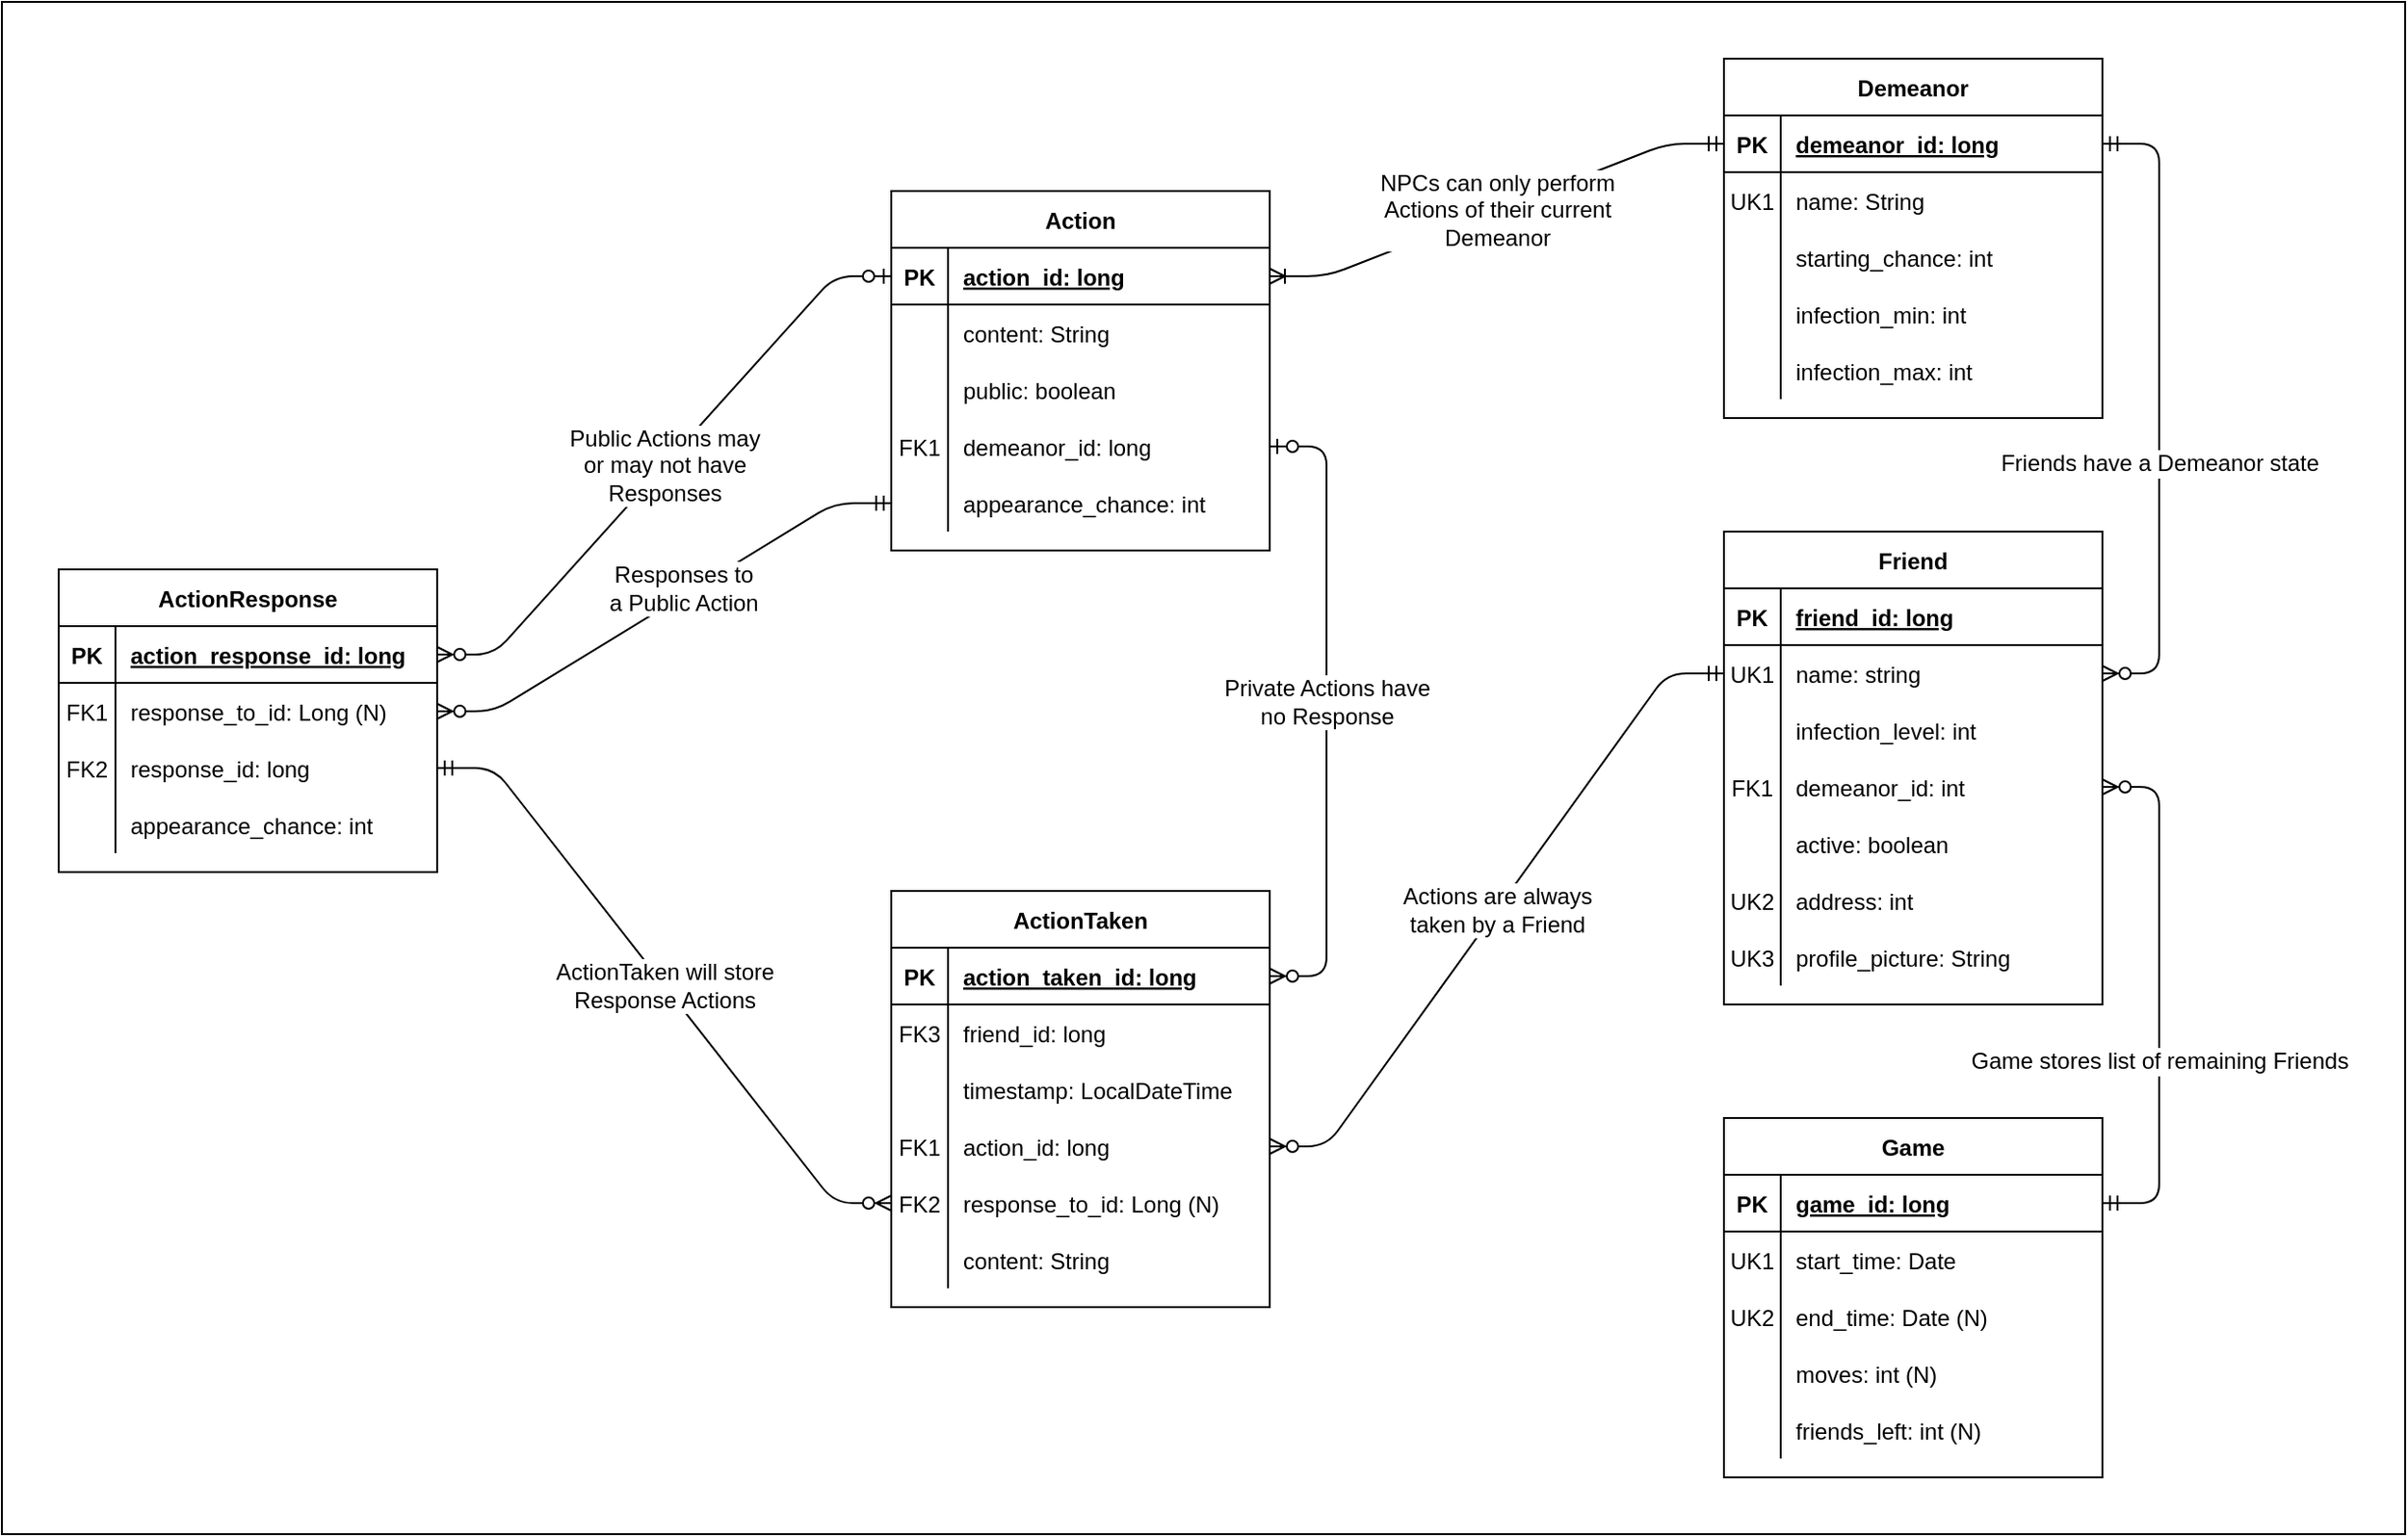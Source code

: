 <mxfile version="13.8.5" type="device"><diagram id="R2lEEEUBdFMjLlhIrx00" name="Page-1"><mxGraphModel dx="572" dy="762" grid="1" gridSize="10" guides="1" tooltips="1" connect="1" arrows="1" fold="1" page="1" pageScale="1" pageWidth="850" pageHeight="1100" math="0" shadow="0" extFonts="Permanent Marker^https://fonts.googleapis.com/css?family=Permanent+Marker"><root><mxCell id="0"/><mxCell id="1" parent="0"/><mxCell id="ursJ2X9sYpABMRAGHstD-187" value="" style="rounded=0;whiteSpace=wrap;html=1;" parent="1" vertex="1"><mxGeometry x="1130" y="630" width="1270" height="810" as="geometry"/></mxCell><mxCell id="rzBxAN7JrpWkWMNCxAh3-235" value="Responses to&lt;br&gt;a Public Action" style="edgeStyle=entityRelationEdgeStyle;fontSize=12;html=1;endArrow=ERzeroToMany;startArrow=ERmandOne;entryX=1;entryY=0.5;entryDx=0;entryDy=0;exitX=0;exitY=0.5;exitDx=0;exitDy=0;" parent="1" source="rzBxAN7JrpWkWMNCxAh3-203" target="rzBxAN7JrpWkWMNCxAh3-213" edge="1"><mxGeometry x="-0.102" y="-3" width="100" height="100" relative="1" as="geometry"><mxPoint x="1900" y="1070" as="sourcePoint"/><mxPoint x="2000" y="970" as="targetPoint"/><mxPoint as="offset"/></mxGeometry></mxCell><mxCell id="rzBxAN7JrpWkWMNCxAh3-236" value="Public Actions may&lt;br&gt;or may not have&lt;br&gt;Responses" style="edgeStyle=entityRelationEdgeStyle;fontSize=12;html=1;endArrow=ERzeroToMany;startArrow=ERzeroToOne;entryX=1;entryY=0.5;entryDx=0;entryDy=0;exitX=0;exitY=0.5;exitDx=0;exitDy=0;" parent="1" source="rzBxAN7JrpWkWMNCxAh3-191" target="rzBxAN7JrpWkWMNCxAh3-210" edge="1"><mxGeometry width="100" height="100" relative="1" as="geometry"><mxPoint x="1850" y="1070" as="sourcePoint"/><mxPoint x="1950" y="970" as="targetPoint"/></mxGeometry></mxCell><mxCell id="rzBxAN7JrpWkWMNCxAh3-253" value="Actions are always&lt;br&gt;taken by a Friend" style="edgeStyle=entityRelationEdgeStyle;fontSize=12;html=1;endArrow=ERzeroToMany;startArrow=ERmandOne;entryX=1;entryY=0.5;entryDx=0;entryDy=0;exitX=0;exitY=0.5;exitDx=0;exitDy=0;" parent="1" source="rzBxAN7JrpWkWMNCxAh3-285" target="rzBxAN7JrpWkWMNCxAh3-247" edge="1"><mxGeometry width="100" height="100" relative="1" as="geometry"><mxPoint x="2220" y="1120" as="sourcePoint"/><mxPoint x="1760" y="1010" as="targetPoint"/></mxGeometry></mxCell><mxCell id="rzBxAN7JrpWkWMNCxAh3-254" value="ActionTaken will store&lt;br&gt;Response Actions" style="edgeStyle=entityRelationEdgeStyle;fontSize=12;html=1;endArrow=ERzeroToMany;startArrow=ERmandOne;entryX=0;entryY=0.5;entryDx=0;entryDy=0;exitX=1;exitY=0.5;exitDx=0;exitDy=0;" parent="1" source="rzBxAN7JrpWkWMNCxAh3-216" target="rzBxAN7JrpWkWMNCxAh3-250" edge="1"><mxGeometry width="100" height="100" relative="1" as="geometry"><mxPoint x="1450" y="910" as="sourcePoint"/><mxPoint x="2320" y="1040" as="targetPoint"/></mxGeometry></mxCell><mxCell id="rzBxAN7JrpWkWMNCxAh3-255" value="Private Actions have&lt;br&gt;no Response" style="edgeStyle=entityRelationEdgeStyle;fontSize=12;html=1;endArrow=ERzeroToMany;startArrow=ERzeroToOne;exitX=1;exitY=0.5;exitDx=0;exitDy=0;" parent="1" source="rzBxAN7JrpWkWMNCxAh3-200" target="rzBxAN7JrpWkWMNCxAh3-238" edge="1"><mxGeometry x="-0.029" width="100" height="100" relative="1" as="geometry"><mxPoint x="2130" y="1080" as="sourcePoint"/><mxPoint x="2230" y="980" as="targetPoint"/><mxPoint as="offset"/></mxGeometry></mxCell><mxCell id="rzBxAN7JrpWkWMNCxAh3-311" value="Game stores list of remaining Friends" style="edgeStyle=entityRelationEdgeStyle;fontSize=12;html=1;endArrow=ERzeroToMany;startArrow=ERmandOne;exitX=1;exitY=0.5;exitDx=0;exitDy=0;entryX=1;entryY=0.5;entryDx=0;entryDy=0;" parent="1" source="rzBxAN7JrpWkWMNCxAh3-260" target="rzBxAN7JrpWkWMNCxAh3-291" edge="1"><mxGeometry x="-0.25" width="100" height="100" relative="1" as="geometry"><mxPoint x="2050" y="800" as="sourcePoint"/><mxPoint x="1430" y="1100" as="targetPoint"/><mxPoint as="offset"/></mxGeometry></mxCell><mxCell id="rzBxAN7JrpWkWMNCxAh3-315" value="NPCs can only perform&lt;br&gt;Actions of their current&lt;br&gt;Demeanor" style="edgeStyle=entityRelationEdgeStyle;fontSize=12;html=1;endArrow=ERoneToMany;startArrow=ERmandOne;exitX=0;exitY=0.5;exitDx=0;exitDy=0;entryX=1;entryY=0.5;entryDx=0;entryDy=0;" parent="1" source="rzBxAN7JrpWkWMNCxAh3-301" target="rzBxAN7JrpWkWMNCxAh3-191" edge="1"><mxGeometry width="100" height="100" relative="1" as="geometry"><mxPoint x="1910" y="940" as="sourcePoint"/><mxPoint x="2010" y="840" as="targetPoint"/></mxGeometry></mxCell><mxCell id="rzBxAN7JrpWkWMNCxAh3-190" value="Action" style="shape=table;startSize=30;container=1;collapsible=1;childLayout=tableLayout;fixedRows=1;rowLines=0;fontStyle=1;align=center;resizeLast=1;" parent="1" vertex="1"><mxGeometry x="1600" y="730" width="200" height="190" as="geometry"/></mxCell><mxCell id="rzBxAN7JrpWkWMNCxAh3-191" value="" style="shape=partialRectangle;collapsible=0;dropTarget=0;pointerEvents=0;fillColor=none;top=0;left=0;bottom=1;right=0;points=[[0,0.5],[1,0.5]];portConstraint=eastwest;" parent="rzBxAN7JrpWkWMNCxAh3-190" vertex="1"><mxGeometry y="30" width="200" height="30" as="geometry"/></mxCell><mxCell id="rzBxAN7JrpWkWMNCxAh3-192" value="PK" style="shape=partialRectangle;connectable=0;fillColor=none;top=0;left=0;bottom=0;right=0;fontStyle=1;overflow=hidden;" parent="rzBxAN7JrpWkWMNCxAh3-191" vertex="1"><mxGeometry width="30" height="30" as="geometry"/></mxCell><mxCell id="rzBxAN7JrpWkWMNCxAh3-193" value="action_id: long" style="shape=partialRectangle;connectable=0;fillColor=none;top=0;left=0;bottom=0;right=0;align=left;spacingLeft=6;fontStyle=5;overflow=hidden;" parent="rzBxAN7JrpWkWMNCxAh3-191" vertex="1"><mxGeometry x="30" width="170" height="30" as="geometry"/></mxCell><mxCell id="rzBxAN7JrpWkWMNCxAh3-194" value="" style="shape=partialRectangle;collapsible=0;dropTarget=0;pointerEvents=0;fillColor=none;top=0;left=0;bottom=0;right=0;points=[[0,0.5],[1,0.5]];portConstraint=eastwest;" parent="rzBxAN7JrpWkWMNCxAh3-190" vertex="1"><mxGeometry y="60" width="200" height="30" as="geometry"/></mxCell><mxCell id="rzBxAN7JrpWkWMNCxAh3-195" value="" style="shape=partialRectangle;connectable=0;fillColor=none;top=0;left=0;bottom=0;right=0;editable=1;overflow=hidden;" parent="rzBxAN7JrpWkWMNCxAh3-194" vertex="1"><mxGeometry width="30" height="30" as="geometry"/></mxCell><mxCell id="rzBxAN7JrpWkWMNCxAh3-196" value="content: String" style="shape=partialRectangle;connectable=0;fillColor=none;top=0;left=0;bottom=0;right=0;align=left;spacingLeft=6;overflow=hidden;" parent="rzBxAN7JrpWkWMNCxAh3-194" vertex="1"><mxGeometry x="30" width="170" height="30" as="geometry"/></mxCell><mxCell id="rzBxAN7JrpWkWMNCxAh3-197" value="" style="shape=partialRectangle;collapsible=0;dropTarget=0;pointerEvents=0;fillColor=none;top=0;left=0;bottom=0;right=0;points=[[0,0.5],[1,0.5]];portConstraint=eastwest;" parent="rzBxAN7JrpWkWMNCxAh3-190" vertex="1"><mxGeometry y="90" width="200" height="30" as="geometry"/></mxCell><mxCell id="rzBxAN7JrpWkWMNCxAh3-198" value="" style="shape=partialRectangle;connectable=0;fillColor=none;top=0;left=0;bottom=0;right=0;editable=1;overflow=hidden;" parent="rzBxAN7JrpWkWMNCxAh3-197" vertex="1"><mxGeometry width="30" height="30" as="geometry"/></mxCell><mxCell id="rzBxAN7JrpWkWMNCxAh3-199" value="public: boolean" style="shape=partialRectangle;connectable=0;fillColor=none;top=0;left=0;bottom=0;right=0;align=left;spacingLeft=6;overflow=hidden;" parent="rzBxAN7JrpWkWMNCxAh3-197" vertex="1"><mxGeometry x="30" width="170" height="30" as="geometry"/></mxCell><mxCell id="rzBxAN7JrpWkWMNCxAh3-200" value="" style="shape=partialRectangle;collapsible=0;dropTarget=0;pointerEvents=0;fillColor=none;top=0;left=0;bottom=0;right=0;points=[[0,0.5],[1,0.5]];portConstraint=eastwest;" parent="rzBxAN7JrpWkWMNCxAh3-190" vertex="1"><mxGeometry y="120" width="200" height="30" as="geometry"/></mxCell><mxCell id="rzBxAN7JrpWkWMNCxAh3-201" value="FK1" style="shape=partialRectangle;connectable=0;fillColor=none;top=0;left=0;bottom=0;right=0;editable=1;overflow=hidden;" parent="rzBxAN7JrpWkWMNCxAh3-200" vertex="1"><mxGeometry width="30" height="30" as="geometry"/></mxCell><mxCell id="rzBxAN7JrpWkWMNCxAh3-202" value="demeanor_id: long" style="shape=partialRectangle;connectable=0;fillColor=none;top=0;left=0;bottom=0;right=0;align=left;spacingLeft=6;overflow=hidden;" parent="rzBxAN7JrpWkWMNCxAh3-200" vertex="1"><mxGeometry x="30" width="170" height="30" as="geometry"/></mxCell><mxCell id="rzBxAN7JrpWkWMNCxAh3-203" value="" style="shape=partialRectangle;collapsible=0;dropTarget=0;pointerEvents=0;fillColor=none;top=0;left=0;bottom=0;right=0;points=[[0,0.5],[1,0.5]];portConstraint=eastwest;" parent="rzBxAN7JrpWkWMNCxAh3-190" vertex="1"><mxGeometry y="150" width="200" height="30" as="geometry"/></mxCell><mxCell id="rzBxAN7JrpWkWMNCxAh3-204" value="" style="shape=partialRectangle;connectable=0;fillColor=none;top=0;left=0;bottom=0;right=0;editable=1;overflow=hidden;" parent="rzBxAN7JrpWkWMNCxAh3-203" vertex="1"><mxGeometry width="30" height="30" as="geometry"/></mxCell><mxCell id="rzBxAN7JrpWkWMNCxAh3-205" value="appearance_chance: int" style="shape=partialRectangle;connectable=0;fillColor=none;top=0;left=0;bottom=0;right=0;align=left;spacingLeft=6;overflow=hidden;" parent="rzBxAN7JrpWkWMNCxAh3-203" vertex="1"><mxGeometry x="30" width="170" height="30" as="geometry"/></mxCell><mxCell id="rzBxAN7JrpWkWMNCxAh3-317" value="Friends have a Demeanor state" style="edgeStyle=entityRelationEdgeStyle;fontSize=12;html=1;endArrow=ERzeroToMany;startArrow=ERmandOne;entryX=1;entryY=0.5;entryDx=0;entryDy=0;exitX=1;exitY=0.5;exitDx=0;exitDy=0;" parent="1" source="rzBxAN7JrpWkWMNCxAh3-301" target="rzBxAN7JrpWkWMNCxAh3-285" edge="1"><mxGeometry x="0.171" width="100" height="100" relative="1" as="geometry"><mxPoint x="2170" y="830" as="sourcePoint"/><mxPoint x="2270" y="760" as="targetPoint"/><mxPoint as="offset"/></mxGeometry></mxCell><mxCell id="rzBxAN7JrpWkWMNCxAh3-300" value="Demeanor" style="shape=table;startSize=30;container=1;collapsible=1;childLayout=tableLayout;fixedRows=1;rowLines=0;fontStyle=1;align=center;resizeLast=1;" parent="1" vertex="1"><mxGeometry x="2040" y="660" width="200" height="190" as="geometry"/></mxCell><mxCell id="rzBxAN7JrpWkWMNCxAh3-301" value="" style="shape=partialRectangle;collapsible=0;dropTarget=0;pointerEvents=0;fillColor=none;top=0;left=0;bottom=1;right=0;points=[[0,0.5],[1,0.5]];portConstraint=eastwest;" parent="rzBxAN7JrpWkWMNCxAh3-300" vertex="1"><mxGeometry y="30" width="200" height="30" as="geometry"/></mxCell><mxCell id="rzBxAN7JrpWkWMNCxAh3-302" value="PK" style="shape=partialRectangle;connectable=0;fillColor=none;top=0;left=0;bottom=0;right=0;fontStyle=1;overflow=hidden;" parent="rzBxAN7JrpWkWMNCxAh3-301" vertex="1"><mxGeometry width="30" height="30" as="geometry"/></mxCell><mxCell id="rzBxAN7JrpWkWMNCxAh3-303" value="demeanor_id: long" style="shape=partialRectangle;connectable=0;fillColor=none;top=0;left=0;bottom=0;right=0;align=left;spacingLeft=6;fontStyle=5;overflow=hidden;" parent="rzBxAN7JrpWkWMNCxAh3-301" vertex="1"><mxGeometry x="30" width="170" height="30" as="geometry"/></mxCell><mxCell id="rzBxAN7JrpWkWMNCxAh3-304" value="" style="shape=partialRectangle;collapsible=0;dropTarget=0;pointerEvents=0;fillColor=none;top=0;left=0;bottom=0;right=0;points=[[0,0.5],[1,0.5]];portConstraint=eastwest;" parent="rzBxAN7JrpWkWMNCxAh3-300" vertex="1"><mxGeometry y="60" width="200" height="30" as="geometry"/></mxCell><mxCell id="rzBxAN7JrpWkWMNCxAh3-305" value="UK1" style="shape=partialRectangle;connectable=0;fillColor=none;top=0;left=0;bottom=0;right=0;editable=1;overflow=hidden;" parent="rzBxAN7JrpWkWMNCxAh3-304" vertex="1"><mxGeometry width="30" height="30" as="geometry"/></mxCell><mxCell id="rzBxAN7JrpWkWMNCxAh3-306" value="name: String" style="shape=partialRectangle;connectable=0;fillColor=none;top=0;left=0;bottom=0;right=0;align=left;spacingLeft=6;overflow=hidden;" parent="rzBxAN7JrpWkWMNCxAh3-304" vertex="1"><mxGeometry x="30" width="170" height="30" as="geometry"/></mxCell><mxCell id="rzBxAN7JrpWkWMNCxAh3-318" value="" style="shape=partialRectangle;collapsible=0;dropTarget=0;pointerEvents=0;fillColor=none;top=0;left=0;bottom=0;right=0;points=[[0,0.5],[1,0.5]];portConstraint=eastwest;" parent="rzBxAN7JrpWkWMNCxAh3-300" vertex="1"><mxGeometry y="90" width="200" height="30" as="geometry"/></mxCell><mxCell id="rzBxAN7JrpWkWMNCxAh3-319" value="" style="shape=partialRectangle;connectable=0;fillColor=none;top=0;left=0;bottom=0;right=0;editable=1;overflow=hidden;" parent="rzBxAN7JrpWkWMNCxAh3-318" vertex="1"><mxGeometry width="30" height="30" as="geometry"/></mxCell><mxCell id="rzBxAN7JrpWkWMNCxAh3-320" value="starting_chance: int" style="shape=partialRectangle;connectable=0;fillColor=none;top=0;left=0;bottom=0;right=0;align=left;spacingLeft=6;overflow=hidden;" parent="rzBxAN7JrpWkWMNCxAh3-318" vertex="1"><mxGeometry x="30" width="170" height="30" as="geometry"/></mxCell><mxCell id="rzBxAN7JrpWkWMNCxAh3-321" value="" style="shape=partialRectangle;collapsible=0;dropTarget=0;pointerEvents=0;fillColor=none;top=0;left=0;bottom=0;right=0;points=[[0,0.5],[1,0.5]];portConstraint=eastwest;" parent="rzBxAN7JrpWkWMNCxAh3-300" vertex="1"><mxGeometry y="120" width="200" height="30" as="geometry"/></mxCell><mxCell id="rzBxAN7JrpWkWMNCxAh3-322" value="" style="shape=partialRectangle;connectable=0;fillColor=none;top=0;left=0;bottom=0;right=0;editable=1;overflow=hidden;" parent="rzBxAN7JrpWkWMNCxAh3-321" vertex="1"><mxGeometry width="30" height="30" as="geometry"/></mxCell><mxCell id="rzBxAN7JrpWkWMNCxAh3-323" value="infection_min: int" style="shape=partialRectangle;connectable=0;fillColor=none;top=0;left=0;bottom=0;right=0;align=left;spacingLeft=6;overflow=hidden;" parent="rzBxAN7JrpWkWMNCxAh3-321" vertex="1"><mxGeometry x="30" width="170" height="30" as="geometry"/></mxCell><mxCell id="rzBxAN7JrpWkWMNCxAh3-324" value="" style="shape=partialRectangle;collapsible=0;dropTarget=0;pointerEvents=0;fillColor=none;top=0;left=0;bottom=0;right=0;points=[[0,0.5],[1,0.5]];portConstraint=eastwest;" parent="rzBxAN7JrpWkWMNCxAh3-300" vertex="1"><mxGeometry y="150" width="200" height="30" as="geometry"/></mxCell><mxCell id="rzBxAN7JrpWkWMNCxAh3-325" value="" style="shape=partialRectangle;connectable=0;fillColor=none;top=0;left=0;bottom=0;right=0;editable=1;overflow=hidden;" parent="rzBxAN7JrpWkWMNCxAh3-324" vertex="1"><mxGeometry width="30" height="30" as="geometry"/></mxCell><mxCell id="rzBxAN7JrpWkWMNCxAh3-326" value="infection_max: int" style="shape=partialRectangle;connectable=0;fillColor=none;top=0;left=0;bottom=0;right=0;align=left;spacingLeft=6;overflow=hidden;" parent="rzBxAN7JrpWkWMNCxAh3-324" vertex="1"><mxGeometry x="30" width="170" height="30" as="geometry"/></mxCell><mxCell id="rzBxAN7JrpWkWMNCxAh3-259" value="Game" style="shape=table;startSize=30;container=1;collapsible=1;childLayout=tableLayout;fixedRows=1;rowLines=0;fontStyle=1;align=center;resizeLast=1;" parent="1" vertex="1"><mxGeometry x="2040" y="1220" width="200" height="190" as="geometry"/></mxCell><mxCell id="rzBxAN7JrpWkWMNCxAh3-260" value="" style="shape=partialRectangle;collapsible=0;dropTarget=0;pointerEvents=0;fillColor=none;top=0;left=0;bottom=1;right=0;points=[[0,0.5],[1,0.5]];portConstraint=eastwest;" parent="rzBxAN7JrpWkWMNCxAh3-259" vertex="1"><mxGeometry y="30" width="200" height="30" as="geometry"/></mxCell><mxCell id="rzBxAN7JrpWkWMNCxAh3-261" value="PK" style="shape=partialRectangle;connectable=0;fillColor=none;top=0;left=0;bottom=0;right=0;fontStyle=1;overflow=hidden;" parent="rzBxAN7JrpWkWMNCxAh3-260" vertex="1"><mxGeometry width="30" height="30" as="geometry"/></mxCell><mxCell id="rzBxAN7JrpWkWMNCxAh3-262" value="game_id: long" style="shape=partialRectangle;connectable=0;fillColor=none;top=0;left=0;bottom=0;right=0;align=left;spacingLeft=6;fontStyle=5;overflow=hidden;" parent="rzBxAN7JrpWkWMNCxAh3-260" vertex="1"><mxGeometry x="30" width="170" height="30" as="geometry"/></mxCell><mxCell id="rzBxAN7JrpWkWMNCxAh3-263" value="" style="shape=partialRectangle;collapsible=0;dropTarget=0;pointerEvents=0;fillColor=none;top=0;left=0;bottom=0;right=0;points=[[0,0.5],[1,0.5]];portConstraint=eastwest;" parent="rzBxAN7JrpWkWMNCxAh3-259" vertex="1"><mxGeometry y="60" width="200" height="30" as="geometry"/></mxCell><mxCell id="rzBxAN7JrpWkWMNCxAh3-264" value="UK1" style="shape=partialRectangle;connectable=0;fillColor=none;top=0;left=0;bottom=0;right=0;editable=1;overflow=hidden;" parent="rzBxAN7JrpWkWMNCxAh3-263" vertex="1"><mxGeometry width="30" height="30" as="geometry"/></mxCell><mxCell id="rzBxAN7JrpWkWMNCxAh3-265" value="start_time: Date" style="shape=partialRectangle;connectable=0;fillColor=none;top=0;left=0;bottom=0;right=0;align=left;spacingLeft=6;overflow=hidden;" parent="rzBxAN7JrpWkWMNCxAh3-263" vertex="1"><mxGeometry x="30" width="170" height="30" as="geometry"/></mxCell><mxCell id="rzBxAN7JrpWkWMNCxAh3-266" value="" style="shape=partialRectangle;collapsible=0;dropTarget=0;pointerEvents=0;fillColor=none;top=0;left=0;bottom=0;right=0;points=[[0,0.5],[1,0.5]];portConstraint=eastwest;" parent="rzBxAN7JrpWkWMNCxAh3-259" vertex="1"><mxGeometry y="90" width="200" height="30" as="geometry"/></mxCell><mxCell id="rzBxAN7JrpWkWMNCxAh3-267" value="UK2" style="shape=partialRectangle;connectable=0;fillColor=none;top=0;left=0;bottom=0;right=0;editable=1;overflow=hidden;" parent="rzBxAN7JrpWkWMNCxAh3-266" vertex="1"><mxGeometry width="30" height="30" as="geometry"/></mxCell><mxCell id="rzBxAN7JrpWkWMNCxAh3-268" value="end_time: Date (N)" style="shape=partialRectangle;connectable=0;fillColor=none;top=0;left=0;bottom=0;right=0;align=left;spacingLeft=6;overflow=hidden;" parent="rzBxAN7JrpWkWMNCxAh3-266" vertex="1"><mxGeometry x="30" width="170" height="30" as="geometry"/></mxCell><mxCell id="rzBxAN7JrpWkWMNCxAh3-269" value="" style="shape=partialRectangle;collapsible=0;dropTarget=0;pointerEvents=0;fillColor=none;top=0;left=0;bottom=0;right=0;points=[[0,0.5],[1,0.5]];portConstraint=eastwest;" parent="rzBxAN7JrpWkWMNCxAh3-259" vertex="1"><mxGeometry y="120" width="200" height="30" as="geometry"/></mxCell><mxCell id="rzBxAN7JrpWkWMNCxAh3-270" value="" style="shape=partialRectangle;connectable=0;fillColor=none;top=0;left=0;bottom=0;right=0;editable=1;overflow=hidden;" parent="rzBxAN7JrpWkWMNCxAh3-269" vertex="1"><mxGeometry width="30" height="30" as="geometry"/></mxCell><mxCell id="rzBxAN7JrpWkWMNCxAh3-271" value="moves: int (N)" style="shape=partialRectangle;connectable=0;fillColor=none;top=0;left=0;bottom=0;right=0;align=left;spacingLeft=6;overflow=hidden;" parent="rzBxAN7JrpWkWMNCxAh3-269" vertex="1"><mxGeometry x="30" width="170" height="30" as="geometry"/></mxCell><mxCell id="rzBxAN7JrpWkWMNCxAh3-272" value="" style="shape=partialRectangle;collapsible=0;dropTarget=0;pointerEvents=0;fillColor=none;top=0;left=0;bottom=0;right=0;points=[[0,0.5],[1,0.5]];portConstraint=eastwest;" parent="rzBxAN7JrpWkWMNCxAh3-259" vertex="1"><mxGeometry y="150" width="200" height="30" as="geometry"/></mxCell><mxCell id="rzBxAN7JrpWkWMNCxAh3-273" value="" style="shape=partialRectangle;connectable=0;fillColor=none;top=0;left=0;bottom=0;right=0;editable=1;overflow=hidden;" parent="rzBxAN7JrpWkWMNCxAh3-272" vertex="1"><mxGeometry width="30" height="30" as="geometry"/></mxCell><mxCell id="rzBxAN7JrpWkWMNCxAh3-274" value="friends_left: int (N)" style="shape=partialRectangle;connectable=0;fillColor=none;top=0;left=0;bottom=0;right=0;align=left;spacingLeft=6;overflow=hidden;" parent="rzBxAN7JrpWkWMNCxAh3-272" vertex="1"><mxGeometry x="30" width="170" height="30" as="geometry"/></mxCell><mxCell id="rzBxAN7JrpWkWMNCxAh3-237" value="ActionTaken" style="shape=table;startSize=30;container=1;collapsible=1;childLayout=tableLayout;fixedRows=1;rowLines=0;fontStyle=1;align=center;resizeLast=1;" parent="1" vertex="1"><mxGeometry x="1600" y="1100" width="200" height="220" as="geometry"/></mxCell><mxCell id="rzBxAN7JrpWkWMNCxAh3-238" value="" style="shape=partialRectangle;collapsible=0;dropTarget=0;pointerEvents=0;fillColor=none;top=0;left=0;bottom=1;right=0;points=[[0,0.5],[1,0.5]];portConstraint=eastwest;" parent="rzBxAN7JrpWkWMNCxAh3-237" vertex="1"><mxGeometry y="30" width="200" height="30" as="geometry"/></mxCell><mxCell id="rzBxAN7JrpWkWMNCxAh3-239" value="PK" style="shape=partialRectangle;connectable=0;fillColor=none;top=0;left=0;bottom=0;right=0;fontStyle=1;overflow=hidden;" parent="rzBxAN7JrpWkWMNCxAh3-238" vertex="1"><mxGeometry width="30" height="30" as="geometry"/></mxCell><mxCell id="rzBxAN7JrpWkWMNCxAh3-240" value="action_taken_id: long" style="shape=partialRectangle;connectable=0;fillColor=none;top=0;left=0;bottom=0;right=0;align=left;spacingLeft=6;fontStyle=5;overflow=hidden;" parent="rzBxAN7JrpWkWMNCxAh3-238" vertex="1"><mxGeometry x="30" width="170" height="30" as="geometry"/></mxCell><mxCell id="rzBxAN7JrpWkWMNCxAh3-241" value="" style="shape=partialRectangle;collapsible=0;dropTarget=0;pointerEvents=0;fillColor=none;top=0;left=0;bottom=0;right=0;points=[[0,0.5],[1,0.5]];portConstraint=eastwest;" parent="rzBxAN7JrpWkWMNCxAh3-237" vertex="1"><mxGeometry y="60" width="200" height="30" as="geometry"/></mxCell><mxCell id="rzBxAN7JrpWkWMNCxAh3-242" value="FK3" style="shape=partialRectangle;connectable=0;fillColor=none;top=0;left=0;bottom=0;right=0;editable=1;overflow=hidden;" parent="rzBxAN7JrpWkWMNCxAh3-241" vertex="1"><mxGeometry width="30" height="30" as="geometry"/></mxCell><mxCell id="rzBxAN7JrpWkWMNCxAh3-243" value="friend_id: long" style="shape=partialRectangle;connectable=0;fillColor=none;top=0;left=0;bottom=0;right=0;align=left;spacingLeft=6;overflow=hidden;" parent="rzBxAN7JrpWkWMNCxAh3-241" vertex="1"><mxGeometry x="30" width="170" height="30" as="geometry"/></mxCell><mxCell id="rzBxAN7JrpWkWMNCxAh3-244" value="" style="shape=partialRectangle;collapsible=0;dropTarget=0;pointerEvents=0;fillColor=none;top=0;left=0;bottom=0;right=0;points=[[0,0.5],[1,0.5]];portConstraint=eastwest;" parent="rzBxAN7JrpWkWMNCxAh3-237" vertex="1"><mxGeometry y="90" width="200" height="30" as="geometry"/></mxCell><mxCell id="rzBxAN7JrpWkWMNCxAh3-245" value="" style="shape=partialRectangle;connectable=0;fillColor=none;top=0;left=0;bottom=0;right=0;editable=1;overflow=hidden;" parent="rzBxAN7JrpWkWMNCxAh3-244" vertex="1"><mxGeometry width="30" height="30" as="geometry"/></mxCell><mxCell id="rzBxAN7JrpWkWMNCxAh3-246" value="timestamp: LocalDateTime" style="shape=partialRectangle;connectable=0;fillColor=none;top=0;left=0;bottom=0;right=0;align=left;spacingLeft=6;overflow=hidden;" parent="rzBxAN7JrpWkWMNCxAh3-244" vertex="1"><mxGeometry x="30" width="170" height="30" as="geometry"/></mxCell><mxCell id="rzBxAN7JrpWkWMNCxAh3-247" value="" style="shape=partialRectangle;collapsible=0;dropTarget=0;pointerEvents=0;fillColor=none;top=0;left=0;bottom=0;right=0;points=[[0,0.5],[1,0.5]];portConstraint=eastwest;" parent="rzBxAN7JrpWkWMNCxAh3-237" vertex="1"><mxGeometry y="120" width="200" height="30" as="geometry"/></mxCell><mxCell id="rzBxAN7JrpWkWMNCxAh3-248" value="FK1" style="shape=partialRectangle;connectable=0;fillColor=none;top=0;left=0;bottom=0;right=0;editable=1;overflow=hidden;" parent="rzBxAN7JrpWkWMNCxAh3-247" vertex="1"><mxGeometry width="30" height="30" as="geometry"/></mxCell><mxCell id="rzBxAN7JrpWkWMNCxAh3-249" value="action_id: long" style="shape=partialRectangle;connectable=0;fillColor=none;top=0;left=0;bottom=0;right=0;align=left;spacingLeft=6;overflow=hidden;" parent="rzBxAN7JrpWkWMNCxAh3-247" vertex="1"><mxGeometry x="30" width="170" height="30" as="geometry"/></mxCell><mxCell id="rzBxAN7JrpWkWMNCxAh3-250" value="" style="shape=partialRectangle;collapsible=0;dropTarget=0;pointerEvents=0;fillColor=none;top=0;left=0;bottom=0;right=0;points=[[0,0.5],[1,0.5]];portConstraint=eastwest;" parent="rzBxAN7JrpWkWMNCxAh3-237" vertex="1"><mxGeometry y="150" width="200" height="30" as="geometry"/></mxCell><mxCell id="rzBxAN7JrpWkWMNCxAh3-251" value="FK2" style="shape=partialRectangle;connectable=0;fillColor=none;top=0;left=0;bottom=0;right=0;editable=1;overflow=hidden;" parent="rzBxAN7JrpWkWMNCxAh3-250" vertex="1"><mxGeometry width="30" height="30" as="geometry"/></mxCell><mxCell id="rzBxAN7JrpWkWMNCxAh3-252" value="response_to_id: Long (N)" style="shape=partialRectangle;connectable=0;fillColor=none;top=0;left=0;bottom=0;right=0;align=left;spacingLeft=6;overflow=hidden;" parent="rzBxAN7JrpWkWMNCxAh3-250" vertex="1"><mxGeometry x="30" width="170" height="30" as="geometry"/></mxCell><mxCell id="rzBxAN7JrpWkWMNCxAh3-256" value="" style="shape=partialRectangle;collapsible=0;dropTarget=0;pointerEvents=0;fillColor=none;top=0;left=0;bottom=0;right=0;points=[[0,0.5],[1,0.5]];portConstraint=eastwest;" parent="rzBxAN7JrpWkWMNCxAh3-237" vertex="1"><mxGeometry y="180" width="200" height="30" as="geometry"/></mxCell><mxCell id="rzBxAN7JrpWkWMNCxAh3-257" value="" style="shape=partialRectangle;connectable=0;fillColor=none;top=0;left=0;bottom=0;right=0;editable=1;overflow=hidden;" parent="rzBxAN7JrpWkWMNCxAh3-256" vertex="1"><mxGeometry width="30" height="30" as="geometry"/></mxCell><mxCell id="rzBxAN7JrpWkWMNCxAh3-258" value="content: String" style="shape=partialRectangle;connectable=0;fillColor=none;top=0;left=0;bottom=0;right=0;align=left;spacingLeft=6;overflow=hidden;" parent="rzBxAN7JrpWkWMNCxAh3-256" vertex="1"><mxGeometry x="30" width="170" height="30" as="geometry"/></mxCell><mxCell id="rzBxAN7JrpWkWMNCxAh3-209" value="ActionResponse" style="shape=table;startSize=30;container=1;collapsible=1;childLayout=tableLayout;fixedRows=1;rowLines=0;fontStyle=1;align=center;resizeLast=1;" parent="1" vertex="1"><mxGeometry x="1160" y="930" width="200" height="160" as="geometry"/></mxCell><mxCell id="rzBxAN7JrpWkWMNCxAh3-210" value="" style="shape=partialRectangle;collapsible=0;dropTarget=0;pointerEvents=0;fillColor=none;top=0;left=0;bottom=1;right=0;points=[[0,0.5],[1,0.5]];portConstraint=eastwest;" parent="rzBxAN7JrpWkWMNCxAh3-209" vertex="1"><mxGeometry y="30" width="200" height="30" as="geometry"/></mxCell><mxCell id="rzBxAN7JrpWkWMNCxAh3-211" value="PK" style="shape=partialRectangle;connectable=0;fillColor=none;top=0;left=0;bottom=0;right=0;fontStyle=1;overflow=hidden;" parent="rzBxAN7JrpWkWMNCxAh3-210" vertex="1"><mxGeometry width="30" height="30" as="geometry"/></mxCell><mxCell id="rzBxAN7JrpWkWMNCxAh3-212" value="action_response_id: long" style="shape=partialRectangle;connectable=0;fillColor=none;top=0;left=0;bottom=0;right=0;align=left;spacingLeft=6;fontStyle=5;overflow=hidden;" parent="rzBxAN7JrpWkWMNCxAh3-210" vertex="1"><mxGeometry x="30" width="170" height="30" as="geometry"/></mxCell><mxCell id="rzBxAN7JrpWkWMNCxAh3-213" value="" style="shape=partialRectangle;collapsible=0;dropTarget=0;pointerEvents=0;fillColor=none;top=0;left=0;bottom=0;right=0;points=[[0,0.5],[1,0.5]];portConstraint=eastwest;" parent="rzBxAN7JrpWkWMNCxAh3-209" vertex="1"><mxGeometry y="60" width="200" height="30" as="geometry"/></mxCell><mxCell id="rzBxAN7JrpWkWMNCxAh3-214" value="FK1" style="shape=partialRectangle;connectable=0;fillColor=none;top=0;left=0;bottom=0;right=0;editable=1;overflow=hidden;" parent="rzBxAN7JrpWkWMNCxAh3-213" vertex="1"><mxGeometry width="30" height="30" as="geometry"/></mxCell><mxCell id="rzBxAN7JrpWkWMNCxAh3-215" value="response_to_id: Long (N)" style="shape=partialRectangle;connectable=0;fillColor=none;top=0;left=0;bottom=0;right=0;align=left;spacingLeft=6;overflow=hidden;" parent="rzBxAN7JrpWkWMNCxAh3-213" vertex="1"><mxGeometry x="30" width="170" height="30" as="geometry"/></mxCell><mxCell id="rzBxAN7JrpWkWMNCxAh3-216" value="" style="shape=partialRectangle;collapsible=0;dropTarget=0;pointerEvents=0;fillColor=none;top=0;left=0;bottom=0;right=0;points=[[0,0.5],[1,0.5]];portConstraint=eastwest;" parent="rzBxAN7JrpWkWMNCxAh3-209" vertex="1"><mxGeometry y="90" width="200" height="30" as="geometry"/></mxCell><mxCell id="rzBxAN7JrpWkWMNCxAh3-217" value="FK2" style="shape=partialRectangle;connectable=0;fillColor=none;top=0;left=0;bottom=0;right=0;editable=1;overflow=hidden;" parent="rzBxAN7JrpWkWMNCxAh3-216" vertex="1"><mxGeometry width="30" height="30" as="geometry"/></mxCell><mxCell id="rzBxAN7JrpWkWMNCxAh3-218" value="response_id: long" style="shape=partialRectangle;connectable=0;fillColor=none;top=0;left=0;bottom=0;right=0;align=left;spacingLeft=6;overflow=hidden;" parent="rzBxAN7JrpWkWMNCxAh3-216" vertex="1"><mxGeometry x="30" width="170" height="30" as="geometry"/></mxCell><mxCell id="rzBxAN7JrpWkWMNCxAh3-219" value="" style="shape=partialRectangle;collapsible=0;dropTarget=0;pointerEvents=0;fillColor=none;top=0;left=0;bottom=0;right=0;points=[[0,0.5],[1,0.5]];portConstraint=eastwest;" parent="rzBxAN7JrpWkWMNCxAh3-209" vertex="1"><mxGeometry y="120" width="200" height="30" as="geometry"/></mxCell><mxCell id="rzBxAN7JrpWkWMNCxAh3-220" value="" style="shape=partialRectangle;connectable=0;fillColor=none;top=0;left=0;bottom=0;right=0;editable=1;overflow=hidden;" parent="rzBxAN7JrpWkWMNCxAh3-219" vertex="1"><mxGeometry width="30" height="30" as="geometry"/></mxCell><mxCell id="rzBxAN7JrpWkWMNCxAh3-221" value="appearance_chance: int" style="shape=partialRectangle;connectable=0;fillColor=none;top=0;left=0;bottom=0;right=0;align=left;spacingLeft=6;overflow=hidden;" parent="rzBxAN7JrpWkWMNCxAh3-219" vertex="1"><mxGeometry x="30" width="170" height="30" as="geometry"/></mxCell><mxCell id="rzBxAN7JrpWkWMNCxAh3-281" value="Friend" style="shape=table;startSize=30;container=1;collapsible=1;childLayout=tableLayout;fixedRows=1;rowLines=0;fontStyle=1;align=center;resizeLast=1;" parent="1" vertex="1"><mxGeometry x="2040" y="910" width="200" height="250" as="geometry"/></mxCell><mxCell id="rzBxAN7JrpWkWMNCxAh3-282" value="" style="shape=partialRectangle;collapsible=0;dropTarget=0;pointerEvents=0;fillColor=none;top=0;left=0;bottom=1;right=0;points=[[0,0.5],[1,0.5]];portConstraint=eastwest;" parent="rzBxAN7JrpWkWMNCxAh3-281" vertex="1"><mxGeometry y="30" width="200" height="30" as="geometry"/></mxCell><mxCell id="rzBxAN7JrpWkWMNCxAh3-283" value="PK" style="shape=partialRectangle;connectable=0;fillColor=none;top=0;left=0;bottom=0;right=0;fontStyle=1;overflow=hidden;" parent="rzBxAN7JrpWkWMNCxAh3-282" vertex="1"><mxGeometry width="30" height="30" as="geometry"/></mxCell><mxCell id="rzBxAN7JrpWkWMNCxAh3-284" value="friend_id: long" style="shape=partialRectangle;connectable=0;fillColor=none;top=0;left=0;bottom=0;right=0;align=left;spacingLeft=6;fontStyle=5;overflow=hidden;" parent="rzBxAN7JrpWkWMNCxAh3-282" vertex="1"><mxGeometry x="30" width="170" height="30" as="geometry"/></mxCell><mxCell id="rzBxAN7JrpWkWMNCxAh3-285" value="" style="shape=partialRectangle;collapsible=0;dropTarget=0;pointerEvents=0;fillColor=none;top=0;left=0;bottom=0;right=0;points=[[0,0.5],[1,0.5]];portConstraint=eastwest;" parent="rzBxAN7JrpWkWMNCxAh3-281" vertex="1"><mxGeometry y="60" width="200" height="30" as="geometry"/></mxCell><mxCell id="rzBxAN7JrpWkWMNCxAh3-286" value="UK1" style="shape=partialRectangle;connectable=0;fillColor=none;top=0;left=0;bottom=0;right=0;editable=1;overflow=hidden;" parent="rzBxAN7JrpWkWMNCxAh3-285" vertex="1"><mxGeometry width="30" height="30" as="geometry"/></mxCell><mxCell id="rzBxAN7JrpWkWMNCxAh3-287" value="name: string" style="shape=partialRectangle;connectable=0;fillColor=none;top=0;left=0;bottom=0;right=0;align=left;spacingLeft=6;overflow=hidden;" parent="rzBxAN7JrpWkWMNCxAh3-285" vertex="1"><mxGeometry x="30" width="170" height="30" as="geometry"/></mxCell><mxCell id="rzBxAN7JrpWkWMNCxAh3-288" value="" style="shape=partialRectangle;collapsible=0;dropTarget=0;pointerEvents=0;fillColor=none;top=0;left=0;bottom=0;right=0;points=[[0,0.5],[1,0.5]];portConstraint=eastwest;" parent="rzBxAN7JrpWkWMNCxAh3-281" vertex="1"><mxGeometry y="90" width="200" height="30" as="geometry"/></mxCell><mxCell id="rzBxAN7JrpWkWMNCxAh3-289" value="" style="shape=partialRectangle;connectable=0;fillColor=none;top=0;left=0;bottom=0;right=0;editable=1;overflow=hidden;" parent="rzBxAN7JrpWkWMNCxAh3-288" vertex="1"><mxGeometry width="30" height="30" as="geometry"/></mxCell><mxCell id="rzBxAN7JrpWkWMNCxAh3-290" value="infection_level: int" style="shape=partialRectangle;connectable=0;fillColor=none;top=0;left=0;bottom=0;right=0;align=left;spacingLeft=6;overflow=hidden;" parent="rzBxAN7JrpWkWMNCxAh3-288" vertex="1"><mxGeometry x="30" width="170" height="30" as="geometry"/></mxCell><mxCell id="rzBxAN7JrpWkWMNCxAh3-291" value="" style="shape=partialRectangle;collapsible=0;dropTarget=0;pointerEvents=0;fillColor=none;top=0;left=0;bottom=0;right=0;points=[[0,0.5],[1,0.5]];portConstraint=eastwest;" parent="rzBxAN7JrpWkWMNCxAh3-281" vertex="1"><mxGeometry y="120" width="200" height="30" as="geometry"/></mxCell><mxCell id="rzBxAN7JrpWkWMNCxAh3-292" value="FK1" style="shape=partialRectangle;connectable=0;fillColor=none;top=0;left=0;bottom=0;right=0;editable=1;overflow=hidden;" parent="rzBxAN7JrpWkWMNCxAh3-291" vertex="1"><mxGeometry width="30" height="30" as="geometry"/></mxCell><mxCell id="rzBxAN7JrpWkWMNCxAh3-293" value="demeanor_id: int" style="shape=partialRectangle;connectable=0;fillColor=none;top=0;left=0;bottom=0;right=0;align=left;spacingLeft=6;overflow=hidden;" parent="rzBxAN7JrpWkWMNCxAh3-291" vertex="1"><mxGeometry x="30" width="170" height="30" as="geometry"/></mxCell><mxCell id="TI81xY6kGUoTqUx4A64g-1" value="" style="shape=partialRectangle;collapsible=0;dropTarget=0;pointerEvents=0;fillColor=none;top=0;left=0;bottom=0;right=0;points=[[0,0.5],[1,0.5]];portConstraint=eastwest;" vertex="1" parent="rzBxAN7JrpWkWMNCxAh3-281"><mxGeometry y="150" width="200" height="30" as="geometry"/></mxCell><mxCell id="TI81xY6kGUoTqUx4A64g-2" value="" style="shape=partialRectangle;connectable=0;fillColor=none;top=0;left=0;bottom=0;right=0;editable=1;overflow=hidden;" vertex="1" parent="TI81xY6kGUoTqUx4A64g-1"><mxGeometry width="30" height="30" as="geometry"/></mxCell><mxCell id="TI81xY6kGUoTqUx4A64g-3" value="active: boolean" style="shape=partialRectangle;connectable=0;fillColor=none;top=0;left=0;bottom=0;right=0;align=left;spacingLeft=6;overflow=hidden;" vertex="1" parent="TI81xY6kGUoTqUx4A64g-1"><mxGeometry x="30" width="170" height="30" as="geometry"/></mxCell><mxCell id="rzBxAN7JrpWkWMNCxAh3-294" value="" style="shape=partialRectangle;collapsible=0;dropTarget=0;pointerEvents=0;fillColor=none;top=0;left=0;bottom=0;right=0;points=[[0,0.5],[1,0.5]];portConstraint=eastwest;" parent="rzBxAN7JrpWkWMNCxAh3-281" vertex="1"><mxGeometry y="180" width="200" height="30" as="geometry"/></mxCell><mxCell id="rzBxAN7JrpWkWMNCxAh3-295" value="UK2" style="shape=partialRectangle;connectable=0;fillColor=none;top=0;left=0;bottom=0;right=0;editable=1;overflow=hidden;" parent="rzBxAN7JrpWkWMNCxAh3-294" vertex="1"><mxGeometry width="30" height="30" as="geometry"/></mxCell><mxCell id="rzBxAN7JrpWkWMNCxAh3-296" value="address: int" style="shape=partialRectangle;connectable=0;fillColor=none;top=0;left=0;bottom=0;right=0;align=left;spacingLeft=6;overflow=hidden;" parent="rzBxAN7JrpWkWMNCxAh3-294" vertex="1"><mxGeometry x="30" width="170" height="30" as="geometry"/></mxCell><mxCell id="rzBxAN7JrpWkWMNCxAh3-297" value="" style="shape=partialRectangle;collapsible=0;dropTarget=0;pointerEvents=0;fillColor=none;top=0;left=0;bottom=0;right=0;points=[[0,0.5],[1,0.5]];portConstraint=eastwest;" parent="rzBxAN7JrpWkWMNCxAh3-281" vertex="1"><mxGeometry y="210" width="200" height="30" as="geometry"/></mxCell><mxCell id="rzBxAN7JrpWkWMNCxAh3-298" value="UK3" style="shape=partialRectangle;connectable=0;fillColor=none;top=0;left=0;bottom=0;right=0;editable=1;overflow=hidden;" parent="rzBxAN7JrpWkWMNCxAh3-297" vertex="1"><mxGeometry width="30" height="30" as="geometry"/></mxCell><mxCell id="rzBxAN7JrpWkWMNCxAh3-299" value="profile_picture: String" style="shape=partialRectangle;connectable=0;fillColor=none;top=0;left=0;bottom=0;right=0;align=left;spacingLeft=6;overflow=hidden;" parent="rzBxAN7JrpWkWMNCxAh3-297" vertex="1"><mxGeometry x="30" width="170" height="30" as="geometry"/></mxCell></root></mxGraphModel></diagram></mxfile>